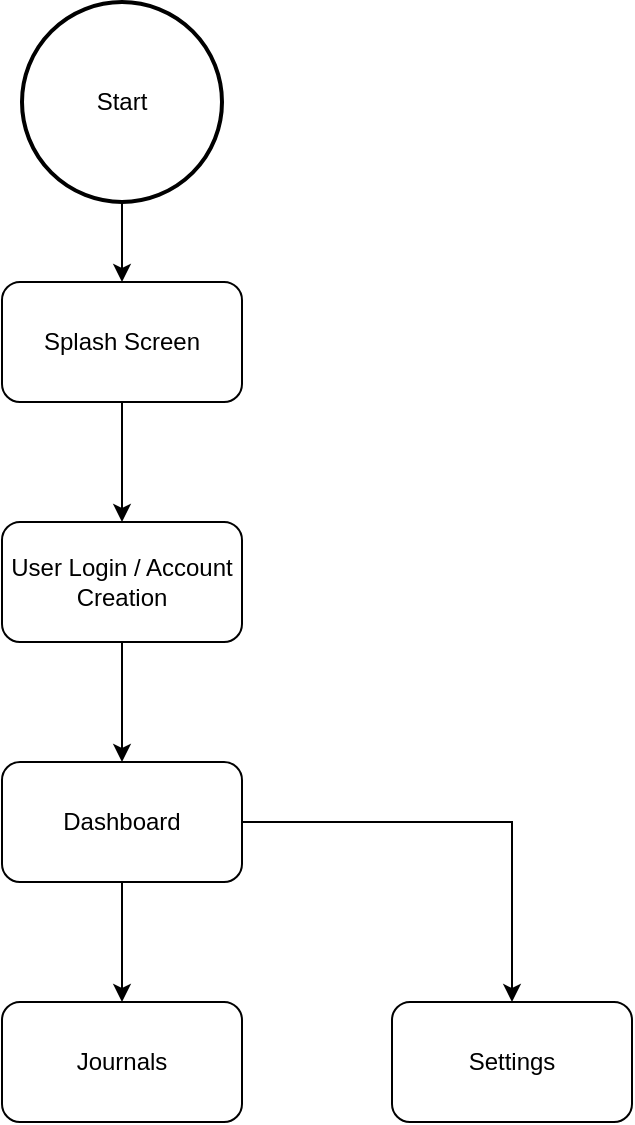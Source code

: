 <mxfile version="27.0.9">
  <diagram name="Page-1" id="3S_AirhRVsnqVReT5-ey">
    <mxGraphModel dx="1426" dy="848" grid="1" gridSize="10" guides="1" tooltips="1" connect="1" arrows="1" fold="1" page="1" pageScale="1" pageWidth="850" pageHeight="1100" math="0" shadow="0">
      <root>
        <mxCell id="0" />
        <mxCell id="1" parent="0" />
        <mxCell id="Rblh4r3qN3-5NLPivXeo-5" style="edgeStyle=orthogonalEdgeStyle;rounded=0;orthogonalLoop=1;jettySize=auto;html=1;" parent="1" source="Rblh4r3qN3-5NLPivXeo-1" target="Rblh4r3qN3-5NLPivXeo-4" edge="1">
          <mxGeometry relative="1" as="geometry" />
        </mxCell>
        <mxCell id="Rblh4r3qN3-5NLPivXeo-1" value="Splash Screen" style="rounded=1;whiteSpace=wrap;html=1;" parent="1" vertex="1">
          <mxGeometry x="365" y="400" width="120" height="60" as="geometry" />
        </mxCell>
        <mxCell id="Rblh4r3qN3-5NLPivXeo-3" style="edgeStyle=orthogonalEdgeStyle;rounded=0;orthogonalLoop=1;jettySize=auto;html=1;entryX=0.5;entryY=0;entryDx=0;entryDy=0;" parent="1" source="Rblh4r3qN3-5NLPivXeo-2" target="Rblh4r3qN3-5NLPivXeo-1" edge="1">
          <mxGeometry relative="1" as="geometry" />
        </mxCell>
        <mxCell id="Rblh4r3qN3-5NLPivXeo-2" value="Start" style="strokeWidth=2;html=1;shape=mxgraph.flowchart.start_2;whiteSpace=wrap;" parent="1" vertex="1">
          <mxGeometry x="375" y="260" width="100" height="100" as="geometry" />
        </mxCell>
        <mxCell id="Rblh4r3qN3-5NLPivXeo-7" style="edgeStyle=orthogonalEdgeStyle;rounded=0;orthogonalLoop=1;jettySize=auto;html=1;" parent="1" source="Rblh4r3qN3-5NLPivXeo-4" target="Rblh4r3qN3-5NLPivXeo-6" edge="1">
          <mxGeometry relative="1" as="geometry" />
        </mxCell>
        <mxCell id="Rblh4r3qN3-5NLPivXeo-4" value="User Login / Account Creation" style="rounded=1;whiteSpace=wrap;html=1;" parent="1" vertex="1">
          <mxGeometry x="365" y="520" width="120" height="60" as="geometry" />
        </mxCell>
        <mxCell id="Ue354A3_lCI8PZEii_7H-3" style="edgeStyle=orthogonalEdgeStyle;rounded=0;orthogonalLoop=1;jettySize=auto;html=1;entryX=0.5;entryY=0;entryDx=0;entryDy=0;" edge="1" parent="1" source="Rblh4r3qN3-5NLPivXeo-6" target="Ue354A3_lCI8PZEii_7H-2">
          <mxGeometry relative="1" as="geometry" />
        </mxCell>
        <mxCell id="Ue354A3_lCI8PZEii_7H-4" style="edgeStyle=orthogonalEdgeStyle;rounded=0;orthogonalLoop=1;jettySize=auto;html=1;entryX=0.5;entryY=0;entryDx=0;entryDy=0;" edge="1" parent="1" source="Rblh4r3qN3-5NLPivXeo-6" target="Ue354A3_lCI8PZEii_7H-1">
          <mxGeometry relative="1" as="geometry" />
        </mxCell>
        <mxCell id="Rblh4r3qN3-5NLPivXeo-6" value="Dashboard" style="rounded=1;whiteSpace=wrap;html=1;" parent="1" vertex="1">
          <mxGeometry x="365" y="640" width="120" height="60" as="geometry" />
        </mxCell>
        <mxCell id="Ue354A3_lCI8PZEii_7H-1" value="Settings" style="rounded=1;whiteSpace=wrap;html=1;" vertex="1" parent="1">
          <mxGeometry x="560" y="760" width="120" height="60" as="geometry" />
        </mxCell>
        <mxCell id="Ue354A3_lCI8PZEii_7H-2" value="Journals" style="rounded=1;whiteSpace=wrap;html=1;" vertex="1" parent="1">
          <mxGeometry x="365" y="760" width="120" height="60" as="geometry" />
        </mxCell>
      </root>
    </mxGraphModel>
  </diagram>
</mxfile>
